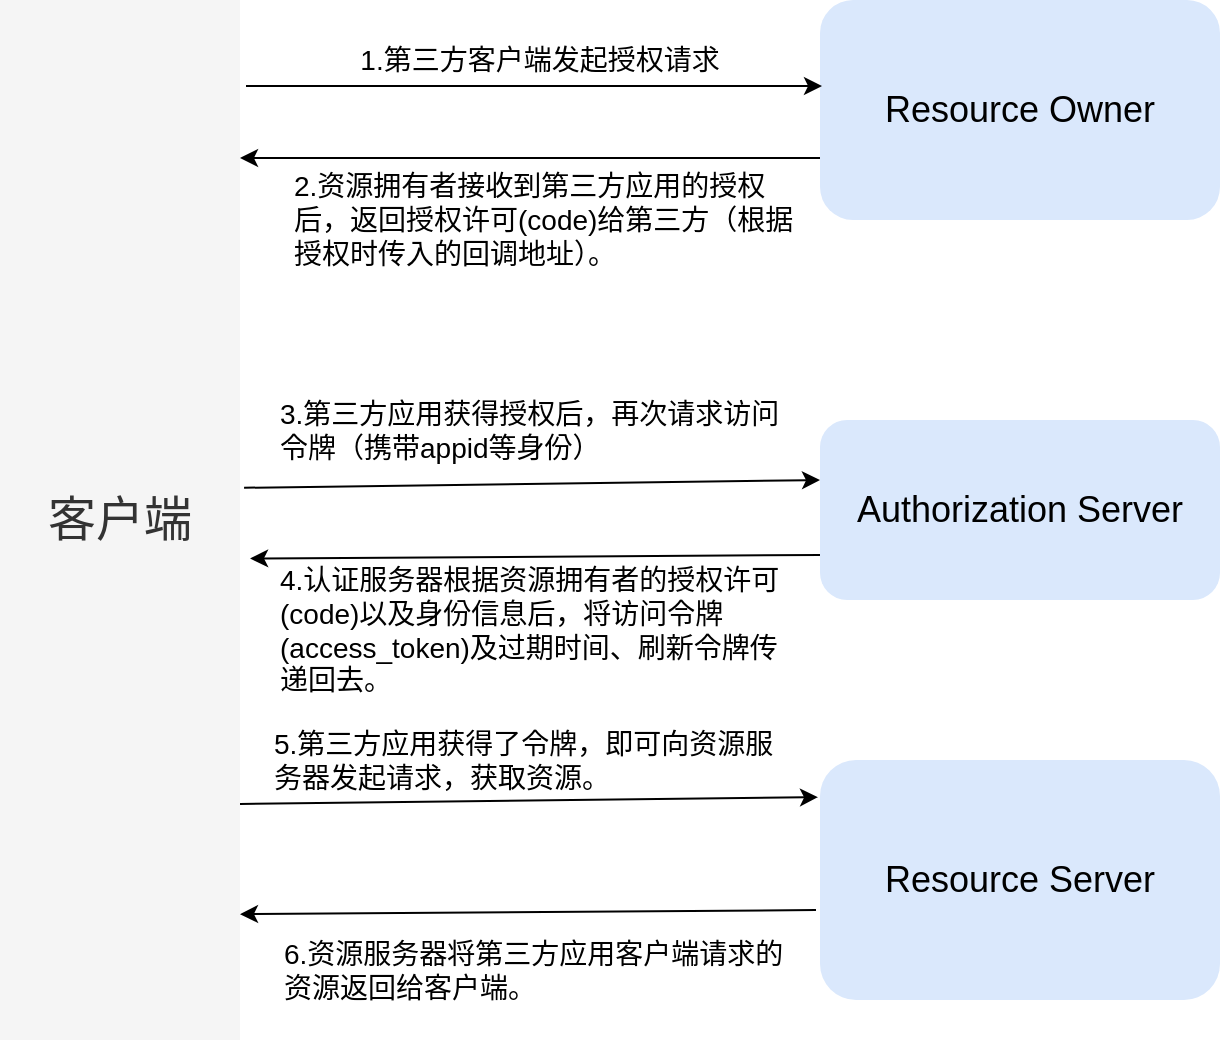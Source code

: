 <mxfile version="11.2.4" type="device" pages="1"><diagram id="FCif-tb_yK8Uc8Q_-xQv" name="Page-1"><mxGraphModel dx="868" dy="512" grid="1" gridSize="10" guides="1" tooltips="1" connect="1" arrows="1" fold="1" page="1" pageScale="1" pageWidth="827" pageHeight="1169" math="0" shadow="0"><root><mxCell id="0"/><mxCell id="1" parent="0"/><mxCell id="YvJgX_dDz0AzzOavRMBj-1" value="&lt;font style=&quot;font-size: 24px&quot;&gt;客户端&lt;/font&gt;" style="rounded=0;whiteSpace=wrap;html=1;fillColor=#f5f5f5;strokeColor=none;fontColor=#333333;" vertex="1" parent="1"><mxGeometry x="80" y="40" width="120" height="520" as="geometry"/></mxCell><mxCell id="YvJgX_dDz0AzzOavRMBj-2" value="&lt;font style=&quot;font-size: 18px&quot;&gt;Resource Owner&lt;/font&gt;" style="rounded=1;whiteSpace=wrap;html=1;fillColor=#dae8fc;strokeColor=none;" vertex="1" parent="1"><mxGeometry x="490" y="40" width="200" height="110" as="geometry"/></mxCell><mxCell id="YvJgX_dDz0AzzOavRMBj-3" value="&lt;font style=&quot;font-size: 18px&quot;&gt;Authorization Server&lt;/font&gt;" style="rounded=1;whiteSpace=wrap;html=1;fillColor=#dae8fc;strokeColor=none;" vertex="1" parent="1"><mxGeometry x="490" y="250" width="200" height="90" as="geometry"/></mxCell><mxCell id="YvJgX_dDz0AzzOavRMBj-4" value="&lt;font style=&quot;font-size: 18px&quot;&gt;Resource Server&lt;/font&gt;" style="rounded=1;whiteSpace=wrap;html=1;fillColor=#dae8fc;strokeColor=none;" vertex="1" parent="1"><mxGeometry x="490" y="420" width="200" height="120" as="geometry"/></mxCell><mxCell id="YvJgX_dDz0AzzOavRMBj-5" value="" style="endArrow=classic;html=1;entryX=0.005;entryY=0.391;entryDx=0;entryDy=0;entryPerimeter=0;" edge="1" parent="1" target="YvJgX_dDz0AzzOavRMBj-2"><mxGeometry width="50" height="50" relative="1" as="geometry"><mxPoint x="203" y="83" as="sourcePoint"/><mxPoint x="300" y="40" as="targetPoint"/></mxGeometry></mxCell><mxCell id="YvJgX_dDz0AzzOavRMBj-6" value="&lt;font style=&quot;font-size: 14px&quot;&gt;1.第三方客户端发起授权请求&lt;/font&gt;" style="text;html=1;strokeColor=none;fillColor=none;align=center;verticalAlign=middle;whiteSpace=wrap;rounded=0;" vertex="1" parent="1"><mxGeometry x="230" y="60" width="240" height="20" as="geometry"/></mxCell><mxCell id="YvJgX_dDz0AzzOavRMBj-7" value="" style="endArrow=classic;html=1;" edge="1" parent="1"><mxGeometry width="50" height="50" relative="1" as="geometry"><mxPoint x="490" y="119" as="sourcePoint"/><mxPoint x="200" y="119" as="targetPoint"/></mxGeometry></mxCell><mxCell id="YvJgX_dDz0AzzOavRMBj-8" value="&lt;font style=&quot;font-size: 14px&quot;&gt;2.资源拥有者接收到第三方应用的授权后，返回授权许可(code)给第三方（根据授权时传入的回调地址）。&lt;/font&gt;" style="text;html=1;strokeColor=none;fillColor=none;align=left;verticalAlign=middle;whiteSpace=wrap;rounded=0;" vertex="1" parent="1"><mxGeometry x="225" y="135" width="255" height="30" as="geometry"/></mxCell><mxCell id="YvJgX_dDz0AzzOavRMBj-9" value="" style="endArrow=classic;html=1;exitX=1.017;exitY=0.469;exitDx=0;exitDy=0;exitPerimeter=0;" edge="1" parent="1" source="YvJgX_dDz0AzzOavRMBj-1"><mxGeometry width="50" height="50" relative="1" as="geometry"><mxPoint x="210" y="280" as="sourcePoint"/><mxPoint x="490" y="280" as="targetPoint"/></mxGeometry></mxCell><mxCell id="YvJgX_dDz0AzzOavRMBj-10" value="&lt;font style=&quot;font-size: 14px&quot;&gt;3.第三方应用获得授权后，再次请求访问令牌（携带appid等身份）&lt;/font&gt;" style="text;html=1;strokeColor=none;fillColor=none;align=left;verticalAlign=middle;whiteSpace=wrap;rounded=0;" vertex="1" parent="1"><mxGeometry x="217.5" y="240" width="255" height="30" as="geometry"/></mxCell><mxCell id="YvJgX_dDz0AzzOavRMBj-12" value="" style="endArrow=classic;html=1;exitX=0;exitY=0.75;exitDx=0;exitDy=0;entryX=1.042;entryY=0.537;entryDx=0;entryDy=0;entryPerimeter=0;" edge="1" parent="1" source="YvJgX_dDz0AzzOavRMBj-3" target="YvJgX_dDz0AzzOavRMBj-1"><mxGeometry width="50" height="50" relative="1" as="geometry"><mxPoint x="240" y="360" as="sourcePoint"/><mxPoint x="290" y="310" as="targetPoint"/></mxGeometry></mxCell><mxCell id="YvJgX_dDz0AzzOavRMBj-13" value="&lt;font style=&quot;font-size: 14px&quot;&gt;4.认证服务器根据资源拥有者的授权许可(code)以及身份信息后，将访问令牌(access_token)及过期时间、刷新令牌传递回去。&lt;/font&gt;" style="text;html=1;strokeColor=none;fillColor=none;align=left;verticalAlign=middle;whiteSpace=wrap;rounded=0;" vertex="1" parent="1"><mxGeometry x="217.5" y="340" width="255" height="30" as="geometry"/></mxCell><mxCell id="YvJgX_dDz0AzzOavRMBj-16" value="" style="endArrow=classic;html=1;entryX=-0.005;entryY=0.155;entryDx=0;entryDy=0;entryPerimeter=0;exitX=1;exitY=0.773;exitDx=0;exitDy=0;exitPerimeter=0;" edge="1" parent="1" source="YvJgX_dDz0AzzOavRMBj-1" target="YvJgX_dDz0AzzOavRMBj-4"><mxGeometry width="50" height="50" relative="1" as="geometry"><mxPoint x="203" y="450" as="sourcePoint"/><mxPoint x="330" y="450" as="targetPoint"/></mxGeometry></mxCell><mxCell id="YvJgX_dDz0AzzOavRMBj-17" value="&lt;font style=&quot;font-size: 14px&quot;&gt;5.第三方应用获得了令牌，即可向资源服务器发起请求，获取资源。&lt;/font&gt;" style="text;html=1;strokeColor=none;fillColor=none;align=left;verticalAlign=middle;whiteSpace=wrap;rounded=0;" vertex="1" parent="1"><mxGeometry x="215" y="405" width="255" height="30" as="geometry"/></mxCell><mxCell id="YvJgX_dDz0AzzOavRMBj-18" value="" style="endArrow=classic;html=1;entryX=1;entryY=0.879;entryDx=0;entryDy=0;entryPerimeter=0;exitX=-0.01;exitY=0.625;exitDx=0;exitDy=0;exitPerimeter=0;" edge="1" parent="1" source="YvJgX_dDz0AzzOavRMBj-4" target="YvJgX_dDz0AzzOavRMBj-1"><mxGeometry width="50" height="50" relative="1" as="geometry"><mxPoint x="270" y="550" as="sourcePoint"/><mxPoint x="320" y="500" as="targetPoint"/></mxGeometry></mxCell><mxCell id="YvJgX_dDz0AzzOavRMBj-19" value="&lt;font style=&quot;font-size: 14px&quot;&gt;6.资源服务器将第三方应用客户端请求的资源返回给客户端。&lt;/font&gt;" style="text;html=1;strokeColor=none;fillColor=none;align=left;verticalAlign=middle;whiteSpace=wrap;rounded=0;" vertex="1" parent="1"><mxGeometry x="220" y="510" width="255" height="30" as="geometry"/></mxCell></root></mxGraphModel></diagram></mxfile>